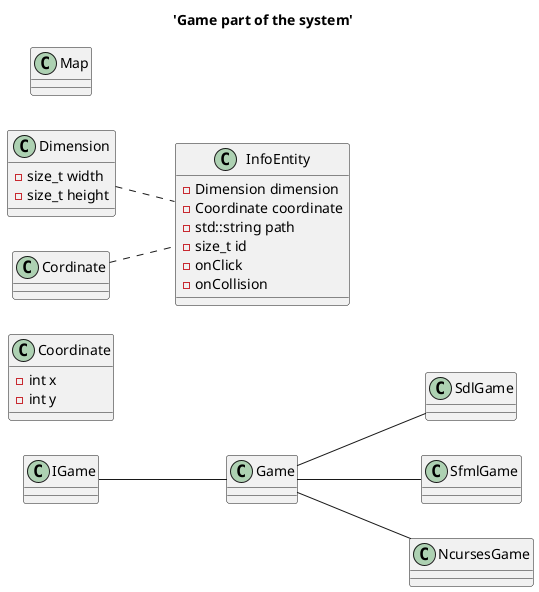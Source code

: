 @startuml
title 'Game part of the system'
left to right direction

class IGame {

}

class Game {

}

class SdlGame {

}

class SfmlGame {

}

class NcursesGame {

}

' coordinate entity
class Coordinate {
  -int x
  -int y
}

' dimension entity
class Dimension {
  -size_t width
  -size_t height
}

' structure asset of the game
class InfoEntity {
  -Dimension dimension
  -Coordinate coordinate
  ' path the image
  -std::string path
  ' id of the asset in the map
  -size_t id
  ' collission on click
  -onClick
  ' collission with other entity
  -onCollision
}

' hardcode map directly in the .hpp or make json/txt file
class Map {
}

Cordinate .. InfoEntity
Dimension .. InfoEntity

IGame -- Game
Game -- SdlGame
Game -- SfmlGame
Game -- NcursesGame

@enduml
